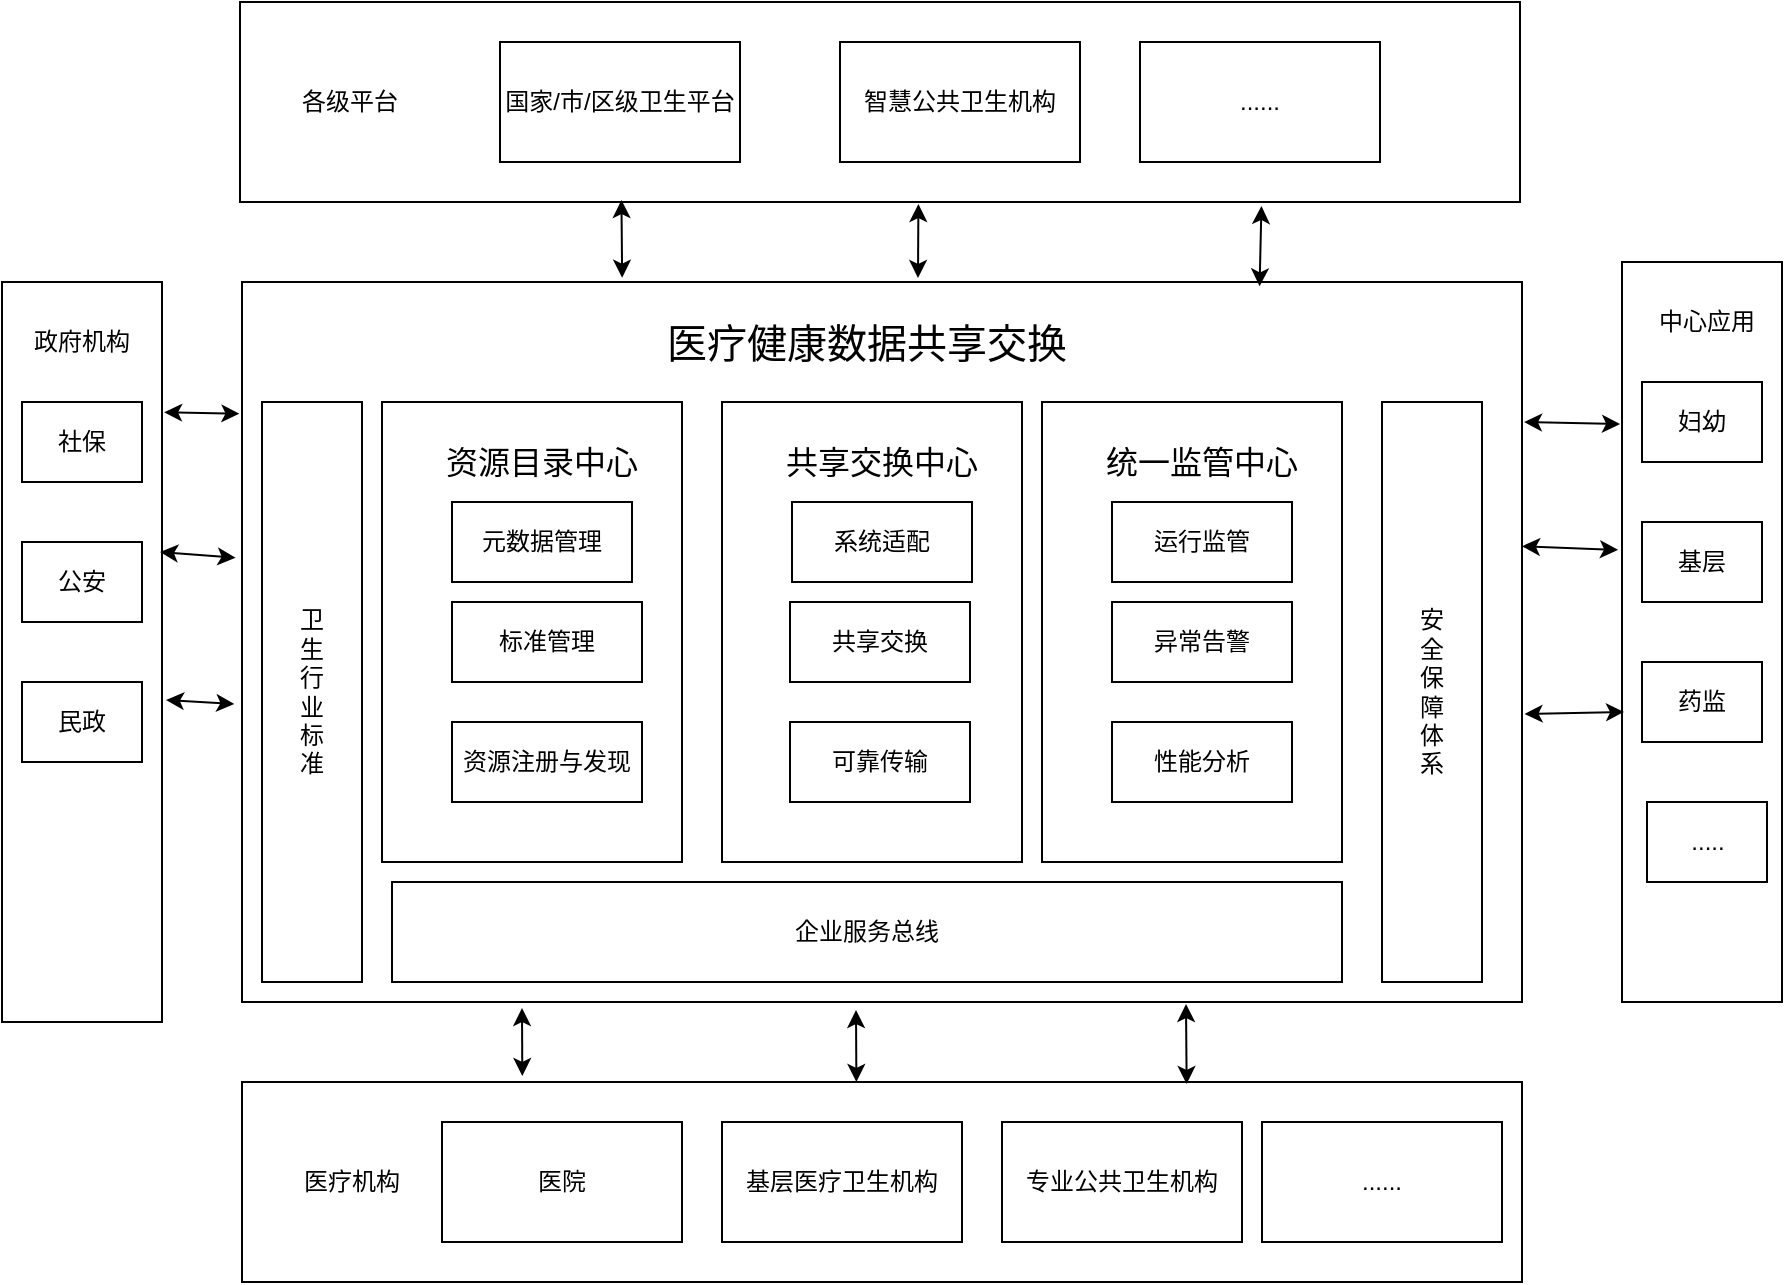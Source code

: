 <mxfile version="14.2.9" type="github">
  <diagram id="UN1B8tXsZsPeBrKihUz2" name="第 1 页">
    <mxGraphModel dx="1422" dy="772" grid="1" gridSize="10" guides="1" tooltips="1" connect="1" arrows="1" fold="1" page="1" pageScale="1" pageWidth="827" pageHeight="1169" math="0" shadow="0">
      <root>
        <mxCell id="0" />
        <mxCell id="1" parent="0" />
        <mxCell id="ByUWFRxSsnMN81YF6tTT-3" value="" style="rounded=0;whiteSpace=wrap;html=1;" parent="1" vertex="1">
          <mxGeometry x="170" y="190" width="640" height="360" as="geometry" />
        </mxCell>
        <mxCell id="ByUWFRxSsnMN81YF6tTT-4" value="&lt;font style=&quot;font-size: 20px&quot;&gt;医疗健康数据共享交换&lt;/font&gt;" style="text;html=1;strokeColor=none;fillColor=none;align=center;verticalAlign=middle;whiteSpace=wrap;rounded=0;" parent="1" vertex="1">
          <mxGeometry x="365" y="210" width="235" height="20" as="geometry" />
        </mxCell>
        <mxCell id="ByUWFRxSsnMN81YF6tTT-7" value="" style="rounded=0;whiteSpace=wrap;html=1;" parent="1" vertex="1">
          <mxGeometry x="240" y="250" width="150" height="230" as="geometry" />
        </mxCell>
        <mxCell id="ByUWFRxSsnMN81YF6tTT-8" value="" style="rounded=0;whiteSpace=wrap;html=1;" parent="1" vertex="1">
          <mxGeometry x="410" y="250" width="150" height="230" as="geometry" />
        </mxCell>
        <mxCell id="ByUWFRxSsnMN81YF6tTT-9" value="" style="rounded=0;whiteSpace=wrap;html=1;" parent="1" vertex="1">
          <mxGeometry x="570" y="250" width="150" height="230" as="geometry" />
        </mxCell>
        <mxCell id="ByUWFRxSsnMN81YF6tTT-10" value="&lt;font style=&quot;font-size: 16px&quot;&gt;资源目录中心&lt;/font&gt;" style="text;html=1;strokeColor=none;fillColor=none;align=center;verticalAlign=middle;whiteSpace=wrap;rounded=0;" parent="1" vertex="1">
          <mxGeometry x="250" y="270" width="140" height="20" as="geometry" />
        </mxCell>
        <mxCell id="ByUWFRxSsnMN81YF6tTT-11" value="元数据管理" style="rounded=0;whiteSpace=wrap;html=1;" parent="1" vertex="1">
          <mxGeometry x="275" y="300" width="90" height="40" as="geometry" />
        </mxCell>
        <mxCell id="ByUWFRxSsnMN81YF6tTT-12" value="标准管理" style="rounded=0;whiteSpace=wrap;html=1;" parent="1" vertex="1">
          <mxGeometry x="275" y="350" width="95" height="40" as="geometry" />
        </mxCell>
        <mxCell id="ByUWFRxSsnMN81YF6tTT-13" value="资源注册与发现" style="rounded=0;whiteSpace=wrap;html=1;" parent="1" vertex="1">
          <mxGeometry x="275" y="410" width="95" height="40" as="geometry" />
        </mxCell>
        <mxCell id="ByUWFRxSsnMN81YF6tTT-14" value="&lt;font style=&quot;font-size: 16px&quot;&gt;共享交换中心&lt;/font&gt;" style="text;html=1;strokeColor=none;fillColor=none;align=center;verticalAlign=middle;whiteSpace=wrap;rounded=0;" parent="1" vertex="1">
          <mxGeometry x="420" y="270" width="140" height="20" as="geometry" />
        </mxCell>
        <mxCell id="ByUWFRxSsnMN81YF6tTT-15" value="系统适配" style="rounded=0;whiteSpace=wrap;html=1;" parent="1" vertex="1">
          <mxGeometry x="445" y="300" width="90" height="40" as="geometry" />
        </mxCell>
        <mxCell id="ByUWFRxSsnMN81YF6tTT-16" value="共享交换" style="rounded=0;whiteSpace=wrap;html=1;" parent="1" vertex="1">
          <mxGeometry x="444" y="350" width="90" height="40" as="geometry" />
        </mxCell>
        <mxCell id="ByUWFRxSsnMN81YF6tTT-17" value="可靠传输" style="rounded=0;whiteSpace=wrap;html=1;" parent="1" vertex="1">
          <mxGeometry x="444" y="410" width="90" height="40" as="geometry" />
        </mxCell>
        <mxCell id="ByUWFRxSsnMN81YF6tTT-18" value="&lt;font style=&quot;font-size: 16px&quot;&gt;统一监管中心&lt;/font&gt;" style="text;html=1;strokeColor=none;fillColor=none;align=center;verticalAlign=middle;whiteSpace=wrap;rounded=0;" parent="1" vertex="1">
          <mxGeometry x="580" y="270" width="140" height="20" as="geometry" />
        </mxCell>
        <mxCell id="ByUWFRxSsnMN81YF6tTT-19" value="运行监管" style="rounded=0;whiteSpace=wrap;html=1;" parent="1" vertex="1">
          <mxGeometry x="605" y="300" width="90" height="40" as="geometry" />
        </mxCell>
        <mxCell id="ByUWFRxSsnMN81YF6tTT-20" value="异常告警" style="rounded=0;whiteSpace=wrap;html=1;" parent="1" vertex="1">
          <mxGeometry x="605" y="350" width="90" height="40" as="geometry" />
        </mxCell>
        <mxCell id="ByUWFRxSsnMN81YF6tTT-21" value="性能分析" style="rounded=0;whiteSpace=wrap;html=1;" parent="1" vertex="1">
          <mxGeometry x="605" y="410" width="90" height="40" as="geometry" />
        </mxCell>
        <mxCell id="ByUWFRxSsnMN81YF6tTT-22" value="卫&lt;br&gt;生&lt;br&gt;行&lt;br&gt;业&lt;br&gt;标&lt;br&gt;准" style="rounded=0;whiteSpace=wrap;html=1;" parent="1" vertex="1">
          <mxGeometry x="180" y="250" width="50" height="290" as="geometry" />
        </mxCell>
        <mxCell id="ByUWFRxSsnMN81YF6tTT-23" value="安&lt;br&gt;全&lt;br&gt;保&lt;br&gt;障&lt;br&gt;体&lt;br&gt;系" style="rounded=0;whiteSpace=wrap;html=1;" parent="1" vertex="1">
          <mxGeometry x="740" y="250" width="50" height="290" as="geometry" />
        </mxCell>
        <mxCell id="ByUWFRxSsnMN81YF6tTT-24" value="" style="rounded=0;whiteSpace=wrap;html=1;" parent="1" vertex="1">
          <mxGeometry x="169" y="50" width="640" height="100" as="geometry" />
        </mxCell>
        <mxCell id="ByUWFRxSsnMN81YF6tTT-25" value="各级平台" style="text;html=1;strokeColor=none;fillColor=none;align=center;verticalAlign=middle;whiteSpace=wrap;rounded=0;" parent="1" vertex="1">
          <mxGeometry x="179" y="90" width="90" height="20" as="geometry" />
        </mxCell>
        <mxCell id="ByUWFRxSsnMN81YF6tTT-26" value="国家/市/区级卫生平台" style="rounded=0;whiteSpace=wrap;html=1;" parent="1" vertex="1">
          <mxGeometry x="299" y="70" width="120" height="60" as="geometry" />
        </mxCell>
        <mxCell id="ByUWFRxSsnMN81YF6tTT-27" value="智慧公共卫生机构" style="rounded=0;whiteSpace=wrap;html=1;" parent="1" vertex="1">
          <mxGeometry x="469" y="70" width="120" height="60" as="geometry" />
        </mxCell>
        <mxCell id="ByUWFRxSsnMN81YF6tTT-28" value="......" style="rounded=0;whiteSpace=wrap;html=1;" parent="1" vertex="1">
          <mxGeometry x="619" y="70" width="120" height="60" as="geometry" />
        </mxCell>
        <mxCell id="ByUWFRxSsnMN81YF6tTT-29" value="" style="rounded=0;whiteSpace=wrap;html=1;" parent="1" vertex="1">
          <mxGeometry x="170" y="590" width="640" height="100" as="geometry" />
        </mxCell>
        <mxCell id="ByUWFRxSsnMN81YF6tTT-30" value="医疗机构" style="text;html=1;strokeColor=none;fillColor=none;align=center;verticalAlign=middle;whiteSpace=wrap;rounded=0;" parent="1" vertex="1">
          <mxGeometry x="180" y="630" width="90" height="20" as="geometry" />
        </mxCell>
        <mxCell id="ByUWFRxSsnMN81YF6tTT-31" value="医院" style="rounded=0;whiteSpace=wrap;html=1;" parent="1" vertex="1">
          <mxGeometry x="270" y="610" width="120" height="60" as="geometry" />
        </mxCell>
        <mxCell id="ByUWFRxSsnMN81YF6tTT-32" value="基层医疗卫生机构" style="rounded=0;whiteSpace=wrap;html=1;" parent="1" vertex="1">
          <mxGeometry x="410" y="610" width="120" height="60" as="geometry" />
        </mxCell>
        <mxCell id="ByUWFRxSsnMN81YF6tTT-33" value="专业公共卫生机构" style="rounded=0;whiteSpace=wrap;html=1;" parent="1" vertex="1">
          <mxGeometry x="550" y="610" width="120" height="60" as="geometry" />
        </mxCell>
        <mxCell id="ByUWFRxSsnMN81YF6tTT-34" value="......" style="rounded=0;whiteSpace=wrap;html=1;" parent="1" vertex="1">
          <mxGeometry x="680" y="610" width="120" height="60" as="geometry" />
        </mxCell>
        <mxCell id="ByUWFRxSsnMN81YF6tTT-35" value="" style="rounded=0;whiteSpace=wrap;html=1;" parent="1" vertex="1">
          <mxGeometry x="50" y="190" width="80" height="370" as="geometry" />
        </mxCell>
        <mxCell id="ByUWFRxSsnMN81YF6tTT-37" value="政府机构" style="text;html=1;strokeColor=none;fillColor=none;align=center;verticalAlign=middle;whiteSpace=wrap;rounded=0;" parent="1" vertex="1">
          <mxGeometry x="65" y="210" width="50" height="20" as="geometry" />
        </mxCell>
        <mxCell id="ByUWFRxSsnMN81YF6tTT-38" value="社保" style="rounded=0;whiteSpace=wrap;html=1;" parent="1" vertex="1">
          <mxGeometry x="60" y="250" width="60" height="40" as="geometry" />
        </mxCell>
        <mxCell id="ByUWFRxSsnMN81YF6tTT-39" value="公安" style="rounded=0;whiteSpace=wrap;html=1;" parent="1" vertex="1">
          <mxGeometry x="60" y="320" width="60" height="40" as="geometry" />
        </mxCell>
        <mxCell id="ByUWFRxSsnMN81YF6tTT-40" value="民政" style="rounded=0;whiteSpace=wrap;html=1;" parent="1" vertex="1">
          <mxGeometry x="60" y="390" width="60" height="40" as="geometry" />
        </mxCell>
        <mxCell id="ByUWFRxSsnMN81YF6tTT-41" value="" style="rounded=0;whiteSpace=wrap;html=1;" parent="1" vertex="1">
          <mxGeometry x="860" y="180" width="80" height="370" as="geometry" />
        </mxCell>
        <mxCell id="ByUWFRxSsnMN81YF6tTT-42" value="中心应用" style="text;html=1;strokeColor=none;fillColor=none;align=center;verticalAlign=middle;whiteSpace=wrap;rounded=0;" parent="1" vertex="1">
          <mxGeometry x="875" y="200" width="55" height="20" as="geometry" />
        </mxCell>
        <mxCell id="ByUWFRxSsnMN81YF6tTT-43" value="妇幼" style="rounded=0;whiteSpace=wrap;html=1;" parent="1" vertex="1">
          <mxGeometry x="870" y="240" width="60" height="40" as="geometry" />
        </mxCell>
        <mxCell id="ByUWFRxSsnMN81YF6tTT-44" value="基层" style="rounded=0;whiteSpace=wrap;html=1;" parent="1" vertex="1">
          <mxGeometry x="870" y="310" width="60" height="40" as="geometry" />
        </mxCell>
        <mxCell id="ByUWFRxSsnMN81YF6tTT-45" value="药监" style="rounded=0;whiteSpace=wrap;html=1;" parent="1" vertex="1">
          <mxGeometry x="870" y="380" width="60" height="40" as="geometry" />
        </mxCell>
        <mxCell id="ByUWFRxSsnMN81YF6tTT-46" value="....." style="rounded=0;whiteSpace=wrap;html=1;" parent="1" vertex="1">
          <mxGeometry x="872.5" y="450" width="60" height="40" as="geometry" />
        </mxCell>
        <mxCell id="ByUWFRxSsnMN81YF6tTT-47" value="企业服务总线" style="rounded=0;whiteSpace=wrap;html=1;" parent="1" vertex="1">
          <mxGeometry x="245" y="490" width="475" height="50" as="geometry" />
        </mxCell>
        <mxCell id="ByUWFRxSsnMN81YF6tTT-48" value="" style="endArrow=classic;startArrow=classic;html=1;entryX=0.298;entryY=0.99;entryDx=0;entryDy=0;entryPerimeter=0;exitX=0.297;exitY=-0.006;exitDx=0;exitDy=0;exitPerimeter=0;" parent="1" source="ByUWFRxSsnMN81YF6tTT-3" target="ByUWFRxSsnMN81YF6tTT-24" edge="1">
          <mxGeometry width="50" height="50" relative="1" as="geometry">
            <mxPoint x="390" y="350" as="sourcePoint" />
            <mxPoint x="440" y="300" as="targetPoint" />
          </mxGeometry>
        </mxCell>
        <mxCell id="ByUWFRxSsnMN81YF6tTT-49" value="" style="endArrow=classic;startArrow=classic;html=1;entryX=0.53;entryY=1.01;entryDx=0;entryDy=0;entryPerimeter=0;" parent="1" target="ByUWFRxSsnMN81YF6tTT-24" edge="1">
          <mxGeometry width="50" height="50" relative="1" as="geometry">
            <mxPoint x="508" y="188" as="sourcePoint" />
            <mxPoint x="369.72" y="159" as="targetPoint" />
          </mxGeometry>
        </mxCell>
        <mxCell id="ByUWFRxSsnMN81YF6tTT-50" value="" style="endArrow=classic;startArrow=classic;html=1;entryX=0.798;entryY=1.02;entryDx=0;entryDy=0;entryPerimeter=0;exitX=0.795;exitY=0.006;exitDx=0;exitDy=0;exitPerimeter=0;" parent="1" source="ByUWFRxSsnMN81YF6tTT-3" target="ByUWFRxSsnMN81YF6tTT-24" edge="1">
          <mxGeometry width="50" height="50" relative="1" as="geometry">
            <mxPoint x="518" y="198" as="sourcePoint" />
            <mxPoint x="518.2" y="161" as="targetPoint" />
          </mxGeometry>
        </mxCell>
        <mxCell id="ByUWFRxSsnMN81YF6tTT-51" value="" style="endArrow=classic;startArrow=classic;html=1;entryX=1.013;entryY=0.176;entryDx=0;entryDy=0;entryPerimeter=0;exitX=-0.002;exitY=0.183;exitDx=0;exitDy=0;exitPerimeter=0;" parent="1" source="ByUWFRxSsnMN81YF6tTT-3" target="ByUWFRxSsnMN81YF6tTT-35" edge="1">
          <mxGeometry width="50" height="50" relative="1" as="geometry">
            <mxPoint x="370.08" y="197.84" as="sourcePoint" />
            <mxPoint x="369.72" y="159" as="targetPoint" />
          </mxGeometry>
        </mxCell>
        <mxCell id="ByUWFRxSsnMN81YF6tTT-52" value="" style="endArrow=classic;startArrow=classic;html=1;exitX=-0.005;exitY=0.383;exitDx=0;exitDy=0;exitPerimeter=0;entryX=0.988;entryY=0.365;entryDx=0;entryDy=0;entryPerimeter=0;" parent="1" source="ByUWFRxSsnMN81YF6tTT-3" target="ByUWFRxSsnMN81YF6tTT-35" edge="1">
          <mxGeometry width="50" height="50" relative="1" as="geometry">
            <mxPoint x="178.72" y="265.88" as="sourcePoint" />
            <mxPoint x="133" y="331" as="targetPoint" />
          </mxGeometry>
        </mxCell>
        <mxCell id="ByUWFRxSsnMN81YF6tTT-53" value="" style="endArrow=classic;startArrow=classic;html=1;exitX=-0.006;exitY=0.586;exitDx=0;exitDy=0;exitPerimeter=0;entryX=1.025;entryY=0.565;entryDx=0;entryDy=0;entryPerimeter=0;" parent="1" source="ByUWFRxSsnMN81YF6tTT-3" target="ByUWFRxSsnMN81YF6tTT-35" edge="1">
          <mxGeometry width="50" height="50" relative="1" as="geometry">
            <mxPoint x="176.8" y="337.88" as="sourcePoint" />
            <mxPoint x="143" y="341" as="targetPoint" />
          </mxGeometry>
        </mxCell>
        <mxCell id="ByUWFRxSsnMN81YF6tTT-54" value="" style="endArrow=classic;startArrow=classic;html=1;exitX=-0.012;exitY=0.219;exitDx=0;exitDy=0;exitPerimeter=0;" parent="1" source="ByUWFRxSsnMN81YF6tTT-41" edge="1">
          <mxGeometry width="50" height="50" relative="1" as="geometry">
            <mxPoint x="178.72" y="265.88" as="sourcePoint" />
            <mxPoint x="811" y="260" as="targetPoint" />
          </mxGeometry>
        </mxCell>
        <mxCell id="ByUWFRxSsnMN81YF6tTT-56" value="" style="endArrow=classic;startArrow=classic;html=1;exitX=-0.025;exitY=0.389;exitDx=0;exitDy=0;exitPerimeter=0;entryX=1;entryY=0.367;entryDx=0;entryDy=0;entryPerimeter=0;" parent="1" source="ByUWFRxSsnMN81YF6tTT-41" target="ByUWFRxSsnMN81YF6tTT-3" edge="1">
          <mxGeometry width="50" height="50" relative="1" as="geometry">
            <mxPoint x="869.04" y="271.03" as="sourcePoint" />
            <mxPoint x="821" y="270" as="targetPoint" />
          </mxGeometry>
        </mxCell>
        <mxCell id="ByUWFRxSsnMN81YF6tTT-57" value="" style="endArrow=classic;startArrow=classic;html=1;exitX=0.013;exitY=0.608;exitDx=0;exitDy=0;exitPerimeter=0;entryX=1.002;entryY=0.6;entryDx=0;entryDy=0;entryPerimeter=0;" parent="1" source="ByUWFRxSsnMN81YF6tTT-41" target="ByUWFRxSsnMN81YF6tTT-3" edge="1">
          <mxGeometry width="50" height="50" relative="1" as="geometry">
            <mxPoint x="868" y="333.93" as="sourcePoint" />
            <mxPoint x="820" y="332.12" as="targetPoint" />
          </mxGeometry>
        </mxCell>
        <mxCell id="ByUWFRxSsnMN81YF6tTT-58" value="" style="endArrow=classic;startArrow=classic;html=1;entryX=0.219;entryY=-0.03;entryDx=0;entryDy=0;entryPerimeter=0;" parent="1" target="ByUWFRxSsnMN81YF6tTT-29" edge="1">
          <mxGeometry width="50" height="50" relative="1" as="geometry">
            <mxPoint x="310" y="553" as="sourcePoint" />
            <mxPoint x="821.28" y="416" as="targetPoint" />
            <Array as="points" />
          </mxGeometry>
        </mxCell>
        <mxCell id="ByUWFRxSsnMN81YF6tTT-59" value="" style="endArrow=classic;startArrow=classic;html=1;entryX=0.48;entryY=0;entryDx=0;entryDy=0;entryPerimeter=0;" parent="1" target="ByUWFRxSsnMN81YF6tTT-29" edge="1">
          <mxGeometry width="50" height="50" relative="1" as="geometry">
            <mxPoint x="477" y="554" as="sourcePoint" />
            <mxPoint x="320.16" y="597" as="targetPoint" />
          </mxGeometry>
        </mxCell>
        <mxCell id="ByUWFRxSsnMN81YF6tTT-60" value="" style="endArrow=classic;startArrow=classic;html=1;entryX=0.738;entryY=0.01;entryDx=0;entryDy=0;entryPerimeter=0;" parent="1" target="ByUWFRxSsnMN81YF6tTT-29" edge="1">
          <mxGeometry width="50" height="50" relative="1" as="geometry">
            <mxPoint x="642" y="551" as="sourcePoint" />
            <mxPoint x="487.2" y="600" as="targetPoint" />
          </mxGeometry>
        </mxCell>
      </root>
    </mxGraphModel>
  </diagram>
</mxfile>
